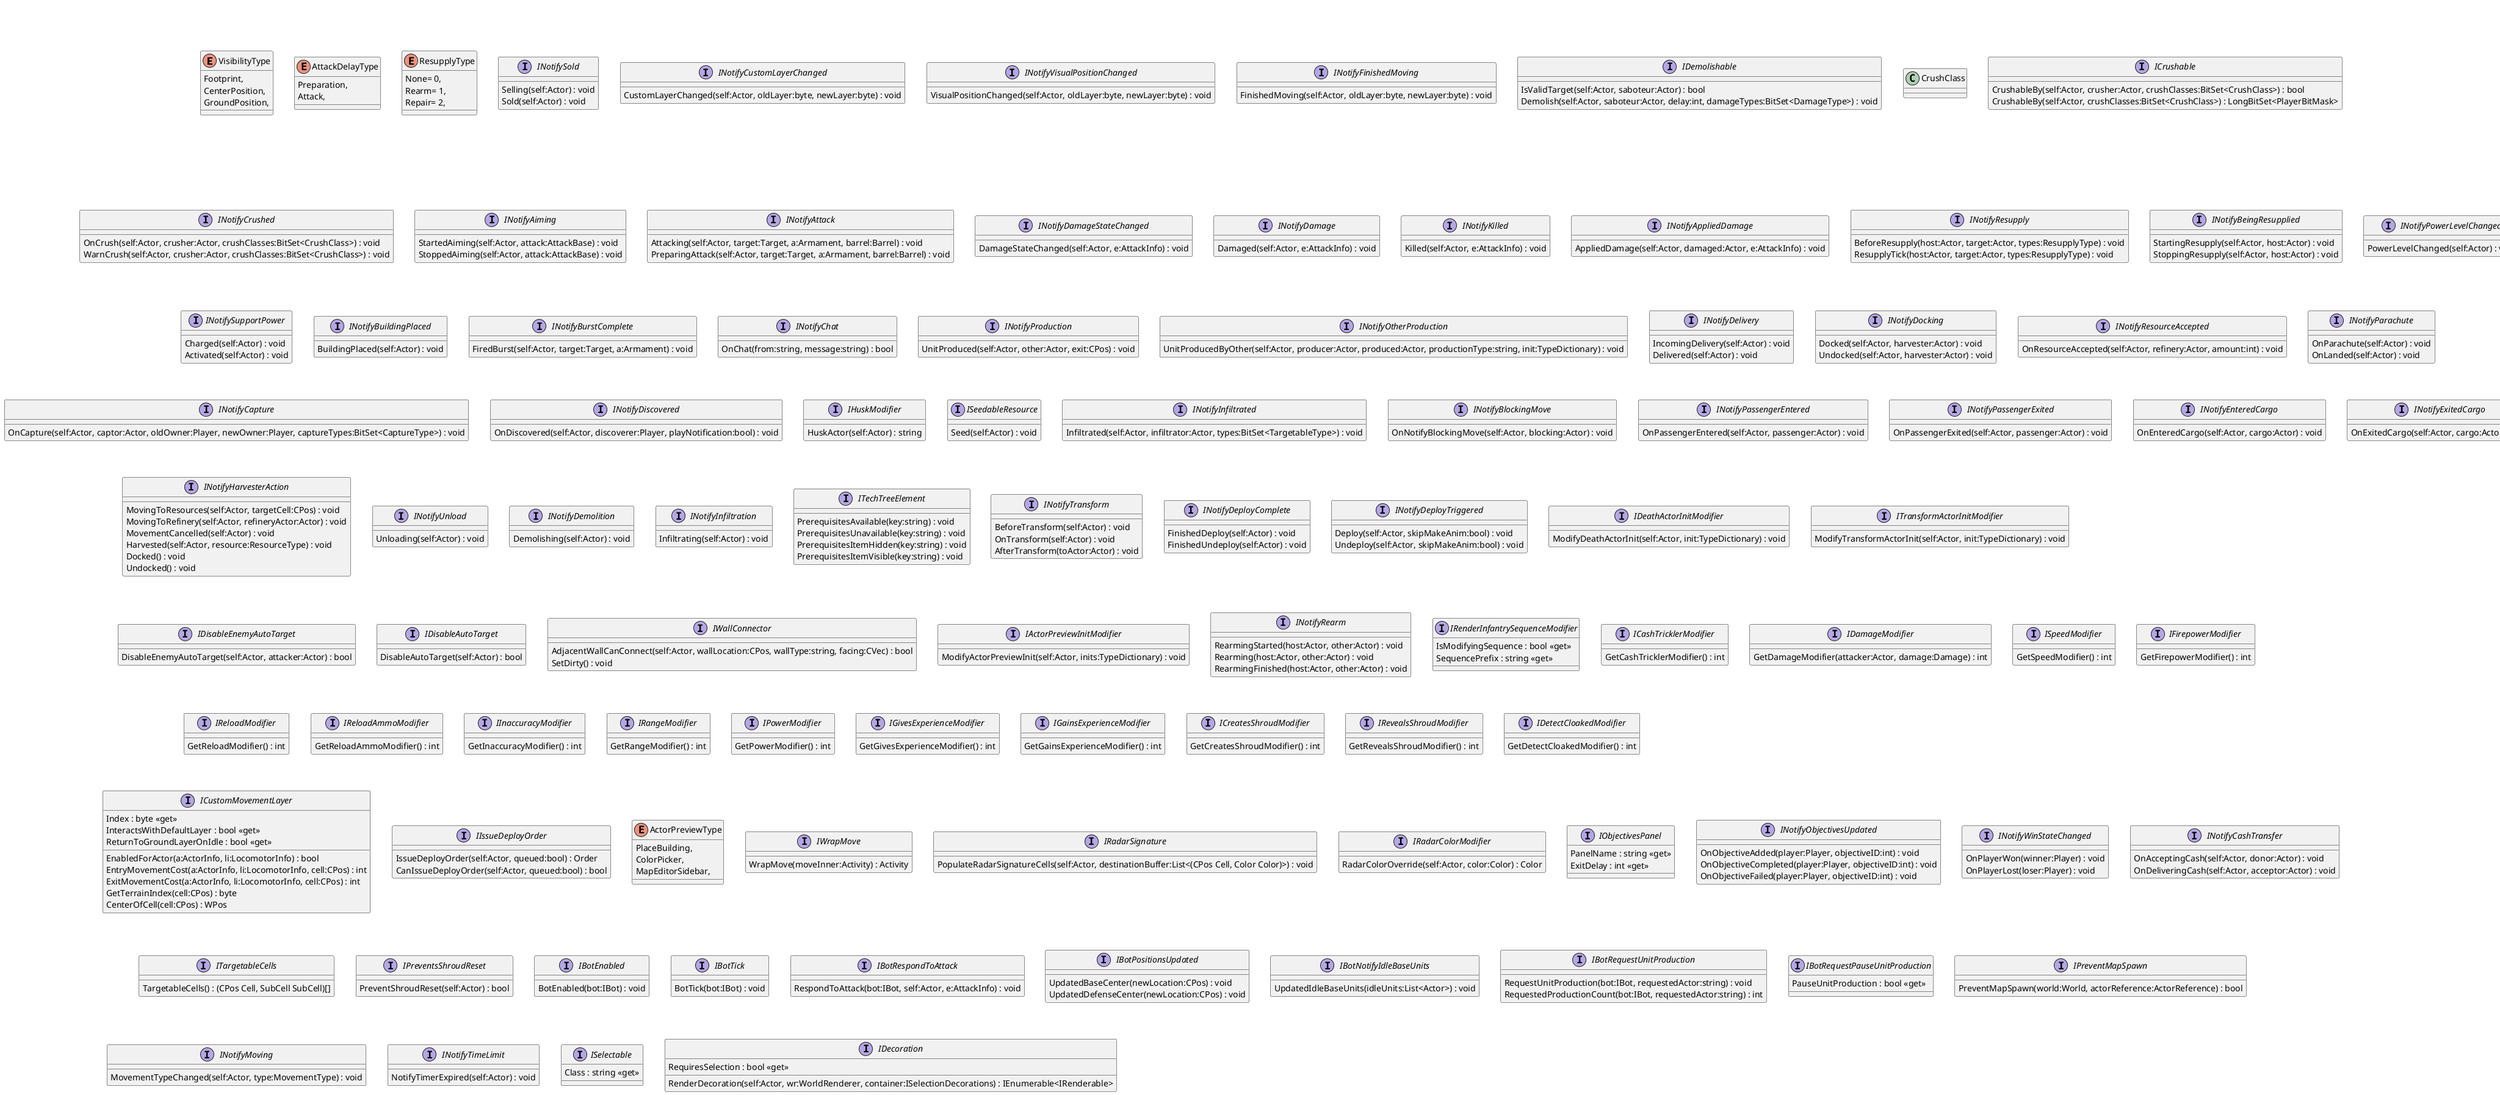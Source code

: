 @startuml
enum VisibilityType {
    Footprint,
    CenterPosition,
    GroundPosition,
}
enum AttackDelayType {
    Preparation,
    Attack,
}
enum ResupplyType {
    None= 0,
    Rearm= 1,
    Repair= 2,
}
interface IQuantizeBodyOrientationInfo {
    QuantizedBodyFacings(ai:ActorInfo, sequenceProvider:SequenceProvider, race:string) : int
}
interface IPlaceBuildingDecorationInfo {
    RenderAnnotations(wr:WorldRenderer, w:World, ai:ActorInfo, centerPosition:WPos) : IEnumerable<IRenderable>
}
interface IBlocksProjectiles {
}
interface IBlocksProjectilesInfo {
}
interface INotifySold {
    Selling(self:Actor) : void
    Sold(self:Actor) : void
}
interface INotifyCustomLayerChanged {
    CustomLayerChanged(self:Actor, oldLayer:byte, newLayer:byte) : void
}
interface INotifyVisualPositionChanged {
    VisualPositionChanged(self:Actor, oldLayer:byte, newLayer:byte) : void
}
interface INotifyFinishedMoving {
    FinishedMoving(self:Actor, oldLayer:byte, newLayer:byte) : void
}
interface IDemolishableInfo {
    IsValidTarget(actorInfo:ActorInfo, saboteur:Actor) : bool
}
interface IDemolishable {
    IsValidTarget(self:Actor, saboteur:Actor) : bool
    Demolish(self:Actor, saboteur:Actor, delay:int, damageTypes:BitSet<DamageType>) : void
}
class CrushClass {
}
interface ICrushable {
    CrushableBy(self:Actor, crusher:Actor, crushClasses:BitSet<CrushClass>) : bool
    CrushableBy(self:Actor, crushClasses:BitSet<CrushClass>) : LongBitSet<PlayerBitMask>
}
interface INotifyCrushed {
    OnCrush(self:Actor, crusher:Actor, crushClasses:BitSet<CrushClass>) : void
    WarnCrush(self:Actor, crusher:Actor, crushClasses:BitSet<CrushClass>) : void
}
interface INotifyAiming {
    StartedAiming(self:Actor, attack:AttackBase) : void
    StoppedAiming(self:Actor, attack:AttackBase) : void
}
interface INotifyAttack {
    Attacking(self:Actor, target:Target, a:Armament, barrel:Barrel) : void
    PreparingAttack(self:Actor, target:Target, a:Armament, barrel:Barrel) : void
}
interface INotifyDamageStateChanged {
    DamageStateChanged(self:Actor, e:AttackInfo) : void
}
interface INotifyDamage {
    Damaged(self:Actor, e:AttackInfo) : void
}
interface INotifyKilled {
    Killed(self:Actor, e:AttackInfo) : void
}
interface INotifyAppliedDamage {
    AppliedDamage(self:Actor, damaged:Actor, e:AttackInfo) : void
}
interface INotifyResupply {
    BeforeResupply(host:Actor, target:Actor, types:ResupplyType) : void
    ResupplyTick(host:Actor, target:Actor, types:ResupplyType) : void
}
interface INotifyBeingResupplied {
    StartingResupply(self:Actor, host:Actor) : void
    StoppingResupply(self:Actor, host:Actor) : void
}
interface INotifyPowerLevelChanged {
    PowerLevelChanged(self:Actor) : void
}
interface INotifySupportPower {
    Charged(self:Actor) : void
    Activated(self:Actor) : void
}
interface INotifyBuildingPlaced {
    BuildingPlaced(self:Actor) : void
}
interface INotifyBurstComplete {
    FiredBurst(self:Actor, target:Target, a:Armament) : void
}
interface INotifyChat {
    OnChat(from:string, message:string) : bool
}
interface INotifyProduction {
    UnitProduced(self:Actor, other:Actor, exit:CPos) : void
}
interface INotifyOtherProduction {
    UnitProducedByOther(self:Actor, producer:Actor, produced:Actor, productionType:string, init:TypeDictionary) : void
}
interface INotifyDelivery {
    IncomingDelivery(self:Actor) : void
    Delivered(self:Actor) : void
}
interface INotifyDocking {
    Docked(self:Actor, harvester:Actor) : void
    Undocked(self:Actor, harvester:Actor) : void
}
interface INotifyResourceAccepted {
    OnResourceAccepted(self:Actor, refinery:Actor, amount:int) : void
}
interface INotifyParachute {
    OnParachute(self:Actor) : void
    OnLanded(self:Actor) : void
}
interface INotifyCapture {
    OnCapture(self:Actor, captor:Actor, oldOwner:Player, newOwner:Player, captureTypes:BitSet<CaptureType>) : void
}
interface INotifyDiscovered {
    OnDiscovered(self:Actor, discoverer:Player, playNotification:bool) : void
}
interface IRenderActorPreviewInfo {
    RenderPreview(init:ActorPreviewInitializer) : IEnumerable<IActorPreview>
}
interface ICruiseAltitudeInfo {
    GetCruiseAltitude() : WDist
}
interface IHuskModifier {
    HuskActor(self:Actor) : string
}
interface ISeedableResource {
    Seed(self:Actor) : void
}
interface INotifyInfiltrated {
    Infiltrated(self:Actor, infiltrator:Actor, types:BitSet<TargetableType>) : void
}
interface INotifyBlockingMove {
    OnNotifyBlockingMove(self:Actor, blocking:Actor) : void
}
interface INotifyPassengerEntered {
    OnPassengerEntered(self:Actor, passenger:Actor) : void
}
interface INotifyPassengerExited {
    OnPassengerExited(self:Actor, passenger:Actor) : void
}
interface INotifyEnteredCargo {
    OnEnteredCargo(self:Actor, cargo:Actor) : void
}
interface INotifyExitedCargo {
    OnExitedCargo(self:Actor, cargo:Actor) : void
}
interface INotifyHarvesterAction {
    MovingToResources(self:Actor, targetCell:CPos) : void
    MovingToRefinery(self:Actor, refineryActor:Actor) : void
    MovementCancelled(self:Actor) : void
    Harvested(self:Actor, resource:ResourceType) : void
    Docked() : void
    Undocked() : void
}
interface INotifyUnload {
    Unloading(self:Actor) : void
}
interface INotifyDemolition {
    Demolishing(self:Actor) : void
}
interface INotifyInfiltration {
    Infiltrating(self:Actor) : void
}
interface ITechTreePrerequisiteInfo {
    Prerequisites(info:ActorInfo) : IEnumerable<string>
}
interface ITechTreePrerequisite {
}
interface ITechTreeElement {
    PrerequisitesAvailable(key:string) : void
    PrerequisitesUnavailable(key:string) : void
    PrerequisitesItemHidden(key:string) : void
    PrerequisitesItemVisible(key:string) : void
}
interface IProductionIconOverlay {
    Palette : string <<get>>
    Offset(iconSize:float2) : float2
    IsOverlayActive(ai:ActorInfo) : bool
}
interface INotifyTransform {
    BeforeTransform(self:Actor) : void
    OnTransform(self:Actor) : void
    AfterTransform(toActor:Actor) : void
}
interface INotifyDeployComplete {
    FinishedDeploy(self:Actor) : void
    FinishedUndeploy(self:Actor) : void
}
interface INotifyDeployTriggered {
    Deploy(self:Actor, skipMakeAnim:bool) : void
    Undeploy(self:Actor, skipMakeAnim:bool) : void
}
interface IAcceptResourcesInfo {
}
interface IAcceptResources {
    OnDock(harv:Actor, dockOrder:DeliverResources) : void
    GiveResource(amount:int) : void
    CanGiveResource(amount:int) : bool
    AllowDocking : bool <<get>>
}
interface IProvidesAssetBrowserPalettes {
}
interface ICallForTransport {
    WantsTransport : bool <<get>>
    MovementCancelled(self:Actor) : void
    RequestTransport(self:Actor, destination:CPos) : void
}
interface IDeathActorInitModifier {
    ModifyDeathActorInit(self:Actor, init:TypeDictionary) : void
}
interface ITransformActorInitModifier {
    ModifyTransformActorInit(self:Actor, init:TypeDictionary) : void
}
interface IDisableEnemyAutoTarget {
    DisableEnemyAutoTarget(self:Actor, attacker:Actor) : bool
}
interface IDisableAutoTarget {
    DisableAutoTarget(self:Actor) : bool
}
interface IWallConnector {
    AdjacentWallCanConnect(self:Actor, wallLocation:CPos, wallType:string, facing:CVec) : bool
    SetDirty() : void
}
interface IActorPreviewInitModifier {
    ModifyActorPreviewInit(self:Actor, inits:TypeDictionary) : void
}
interface INotifyRearm {
    RearmingStarted(host:Actor, other:Actor) : void
    Rearming(host:Actor, other:Actor) : void
    RearmingFinished(host:Actor, other:Actor) : void
}
interface IRenderInfantrySequenceModifier {
    IsModifyingSequence : bool <<get>>
    SequencePrefix : string <<get>>
}
interface IProductionCostModifierInfo {
    GetProductionCostModifier(techTree:TechTree, queue:string) : int
}
interface IProductionTimeModifierInfo {
    GetProductionTimeModifier(techTree:TechTree, queue:string) : int
}
interface ICashTricklerModifier {
    GetCashTricklerModifier() : int
}
interface IDamageModifier {
    GetDamageModifier(attacker:Actor, damage:Damage) : int
}
interface ISpeedModifier {
    GetSpeedModifier() : int
}
interface IFirepowerModifier {
    GetFirepowerModifier() : int
}
interface IReloadModifier {
    GetReloadModifier() : int
}
interface IReloadAmmoModifier {
    GetReloadAmmoModifier() : int
}
interface IInaccuracyModifier {
    GetInaccuracyModifier() : int
}
interface IRangeModifier {
    GetRangeModifier() : int
}
interface IRangeModifierInfo {
    GetRangeModifierDefault() : int
}
interface IPowerModifier {
    GetPowerModifier() : int
}
interface IGivesExperienceModifier {
    GetGivesExperienceModifier() : int
}
interface IGainsExperienceModifier {
    GetGainsExperienceModifier() : int
}
interface ICreatesShroudModifier {
    GetCreatesShroudModifier() : int
}
interface IRevealsShroudModifier {
    GetRevealsShroudModifier() : int
}
interface IDetectCloakedModifier {
    GetDetectCloakedModifier() : int
}
interface ICustomMovementLayer {
    Index : byte <<get>>
    InteractsWithDefaultLayer : bool <<get>>
    ReturnToGroundLayerOnIdle : bool <<get>>
    EnabledForActor(a:ActorInfo, li:LocomotorInfo) : bool
    EntryMovementCost(a:ActorInfo, li:LocomotorInfo, cell:CPos) : int
    ExitMovementCost(a:ActorInfo, li:LocomotorInfo, cell:CPos) : int
    GetTerrainIndex(cell:CPos) : byte
    CenterOfCell(cell:CPos) : WPos
}
interface IIssueDeployOrder {
    IssueDeployOrder(self:Actor, queued:bool) : Order
    CanIssueDeployOrder(self:Actor, queued:bool) : bool
}
enum ActorPreviewType {
    PlaceBuilding,
    ColorPicker,
    MapEditorSidebar,
}
interface IActorPreviewInitInfo {
    ActorPreviewInits(ai:ActorInfo, type:ActorPreviewType) : IEnumerable<ActorInit>
}
interface IMove {
    MoveTo(cell:CPos, nearEnough:int, ignoreActor:Actor, evaluateNearestMovableCell:bool, targetLineColor:Color?) : Activity
    MoveWithinRange(target:Target, range:WDist, initialTargetPosition:WPos?, targetLineColor:Color?) : Activity
    MoveWithinRange(target:Target, minRange:WDist, maxRange:WDist, initialTargetPosition:WPos?, targetLineColor:Color?) : Activity
    MoveFollow(self:Actor, target:Target, minRange:WDist, maxRange:WDist, initialTargetPosition:WPos?, targetLineColor:Color?) : Activity
    MoveToTarget(self:Actor, target:Target, initialTargetPosition:WPos?, targetLineColor:Color?) : Activity
    ReturnToCell(self:Actor) : Activity
    MoveIntoTarget(self:Actor, target:Target) : Activity
    VisualMove(self:Actor, fromPos:WPos, toPos:WPos) : Activity
    EstimatedMoveDuration(self:Actor, fromPos:WPos, toPos:WPos) : int
    NearestMoveableCell(target:CPos) : CPos
    CanEnterTargetNow(self:Actor, target:Target) : bool
}
interface IWrapMove {
    WrapMove(moveInner:Activity) : Activity
}
interface IAircraftCenterPositionOffset {
}
interface IOverrideAircraftLanding {
}
interface IRadarSignature {
    PopulateRadarSignatureCells(self:Actor, destinationBuffer:List<(CPos Cell, Color Color)>) : void
}
interface IRadarColorModifier {
    RadarColorOverride(self:Actor, color:Color) : Color
}
interface IObjectivesPanel {
    PanelName : string <<get>>
    ExitDelay : int <<get>>
}
interface INotifyObjectivesUpdated {
    OnObjectiveAdded(player:Player, objectiveID:int) : void
    OnObjectiveCompleted(player:Player, objectiveID:int) : void
    OnObjectiveFailed(player:Player, objectiveID:int) : void
}
interface INotifyWinStateChanged {
    OnPlayerWon(winner:Player) : void
    OnPlayerLost(loser:Player) : void
}
interface INotifyCashTransfer {
    OnAcceptingCash(self:Actor, donor:Actor) : void
    OnDeliveringCash(self:Actor, acceptor:Actor) : void
}
interface ITargetableCells {
    TargetableCells() : (CPos Cell, SubCell SubCell)[]
}
interface IPreventsShroudReset {
    PreventShroudReset(self:Actor) : bool
}
interface IBotEnabled {
    BotEnabled(bot:IBot) : void
}
interface IBotTick {
    BotTick(bot:IBot) : void
}
interface IBotRespondToAttack {
    RespondToAttack(bot:IBot, self:Actor, e:AttackInfo) : void
}
interface IBotPositionsUpdated {
    UpdatedBaseCenter(newLocation:CPos) : void
    UpdatedDefenseCenter(newLocation:CPos) : void
}
interface IBotNotifyIdleBaseUnits {
    UpdatedIdleBaseUnits(idleUnits:List<Actor>) : void
}
interface IBotRequestUnitProduction {
    RequestUnitProduction(bot:IBot, requestedActor:string) : void
    RequestedProductionCount(bot:IBot, requestedActor:string) : int
}
interface IBotRequestPauseUnitProduction {
    PauseUnitProduction : bool <<get>>
}
interface IEditorActorOptions {
    ActorOptions(ai:ActorInfo, world:World) : IEnumerable<EditorActorOption>
}
abstract class EditorActorOption {
    + <<readonly>> Name : string
    + <<readonly>> DisplayOrder : int
    + EditorActorOption(name:string, displayOrder:int)
}
class EditorActorCheckbox {
    + EditorActorCheckbox(name:string, displayOrder:int, getValue:Func<EditorActorPreview, bool>, onChange:Action<EditorActorPreview, bool>)
}
class EditorActorSlider {
    + <<readonly>> MinValue : float
    + <<readonly>> MaxValue : float
    + <<readonly>> Ticks : int
    + EditorActorSlider(name:string, displayOrder:int, minValue:float, maxValue:float, ticks:int, getValue:Func<EditorActorPreview, float>, onChange:Action<EditorActorPreview, float>)
}
class EditorActorDropdown {
    + EditorActorDropdown(name:string, displayOrder:int, labels:Dictionary<string, string>, getValue:Func<EditorActorPreview, string>, onChange:Action<EditorActorPreview, string>)
}
interface INotifyEditorPlacementInfo {
    AddedToEditor(preview:EditorActorPreview, editorWorld:World) : object
    RemovedFromEditor(preview:EditorActorPreview, editorWorld:World, data:object) : void
}
interface IPreventMapSpawn {
    PreventMapSpawn(world:World, actorReference:ActorReference) : bool
}
enum MovementType {
    None= 0,
    Horizontal= 1,
    Vertical= 2,
    Turn= 4,
}
interface INotifyMoving {
    MovementTypeChanged(self:Actor, type:MovementType) : void
}
interface INotifyTimeLimit {
    NotifyTimerExpired(self:Actor) : void
}
interface ISelectable {
    Class : string <<get>>
}
interface IDecoration {
    RequiresSelection : bool <<get>>
    RenderDecoration(self:Actor, wr:WorldRenderer, container:ISelectionDecorations) : IEnumerable<IRenderable>
}
class "IEnumerable`1"<T> {
}
class "HashSet`1"<T> {
}
class "Func`2"<T1,T2> {
}
class "Action`2"<T1,T2> {
}
class "Dictionary`2"<T1,T2> {
}
ITraitInfoInterface <|-- IQuantizeBodyOrientationInfo
ITraitInfoInterface <|-- IPlaceBuildingDecorationInfo
IBlocksProjectiles --> "BlockingHeight" WDist
ITraitInfoInterface <|-- IBlocksProjectilesInfo
ITraitInfoInterface <|-- IDemolishableInfo
ITraitInfoInterface <|-- IRenderActorPreviewInfo
ITraitInfoInterface <|-- ICruiseAltitudeInfo
ITraitInfoInterface <|-- ITechTreePrerequisiteInfo
ITechTreePrerequisite --> "ProvidesPrerequisites<string>" "IEnumerable`1"
IProductionIconOverlay --> "Sprite" Sprite
ITraitInfoInterface <|-- IAcceptResourcesInfo
IAcceptResources --> "DeliveryOffset" CVec
IProvidesAssetBrowserPalettes --> "PaletteNames<string>" "IEnumerable`1"
ICallForTransport --> "MinimumDistance" WDist
ITraitInfoInterface <|-- IProductionCostModifierInfo
ITraitInfoInterface <|-- IProductionTimeModifierInfo
ITraitInfoInterface <|-- IRangeModifierInfo
ITraitInfoInterface <|-- IActorPreviewInitInfo
IMove --> "CurrentMovementTypes" MovementType
IAircraftCenterPositionOffset --> "PositionOffset" WVec
IOverrideAircraftLanding --> "LandableTerrainTypes<string>" "HashSet`1"
ITraitInfoInterface <|-- IEditorActorOptions
EditorActorOption <|-- EditorActorCheckbox
EditorActorCheckbox --> "GetValue<EditorActorPreview,bool>" "Func`2"
EditorActorCheckbox --> "OnChange<EditorActorPreview,bool>" "Action`2"
EditorActorOption <|-- EditorActorSlider
EditorActorSlider --> "GetValue<EditorActorPreview,float>" "Func`2"
EditorActorSlider --> "OnChange<EditorActorPreview,float>" "Action`2"
EditorActorOption <|-- EditorActorDropdown
EditorActorDropdown --> "Labels<string,string>" "Dictionary`2"
EditorActorDropdown --> "GetValue<EditorActorPreview,string>" "Func`2"
EditorActorDropdown --> "OnChange<EditorActorPreview,string>" "Action`2"
ITraitInfoInterface <|-- INotifyEditorPlacementInfo
@enduml
